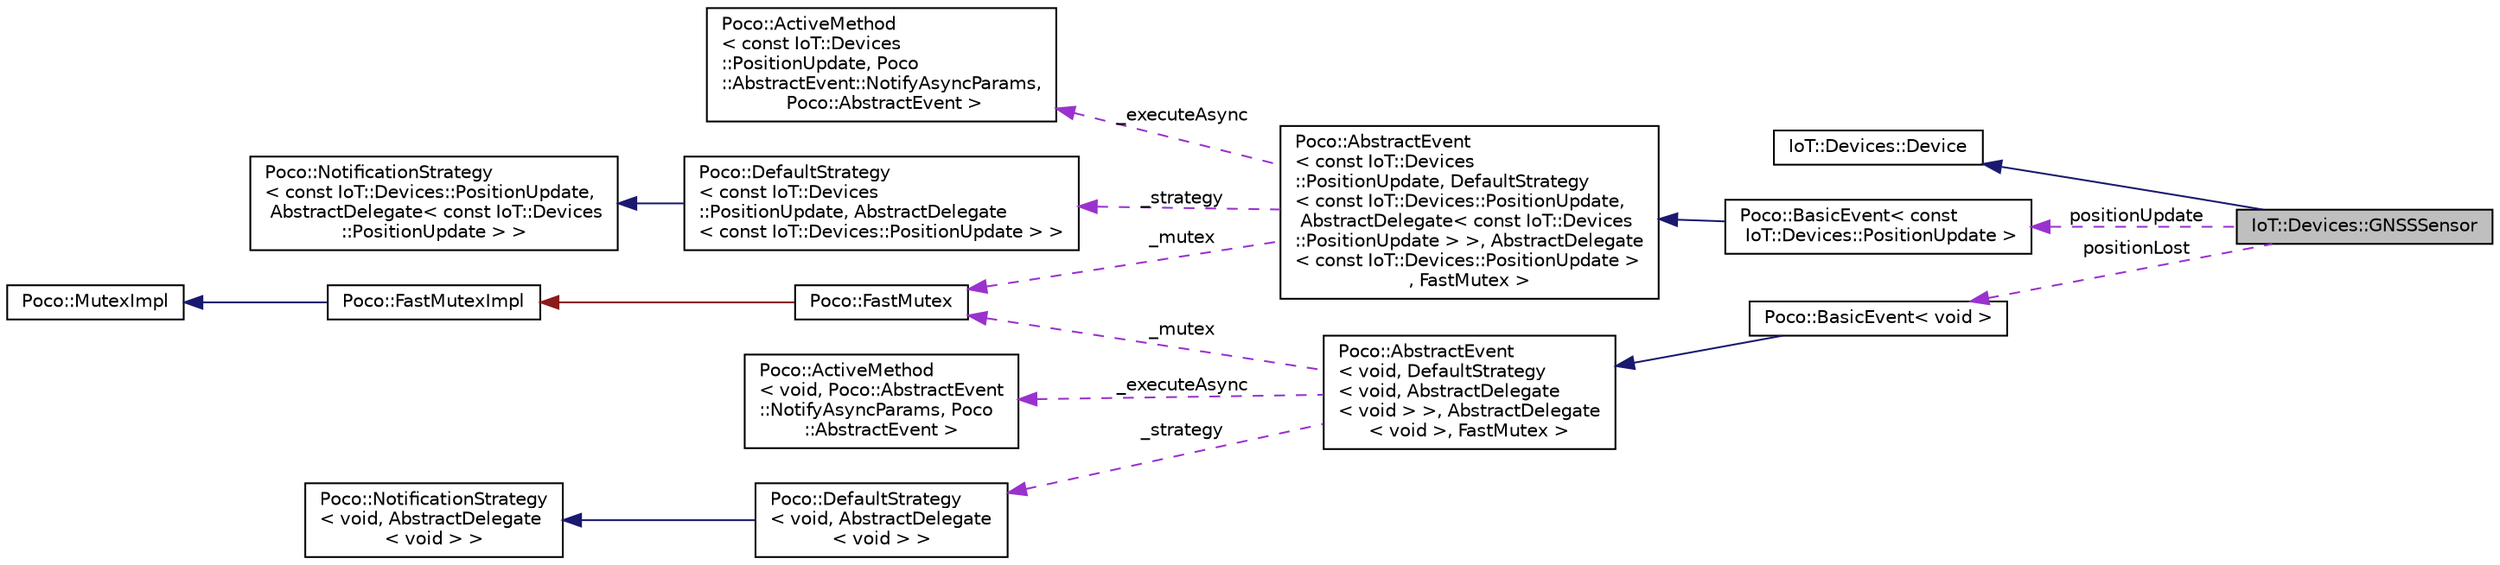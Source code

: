 digraph "IoT::Devices::GNSSSensor"
{
 // LATEX_PDF_SIZE
  edge [fontname="Helvetica",fontsize="10",labelfontname="Helvetica",labelfontsize="10"];
  node [fontname="Helvetica",fontsize="10",shape=record];
  rankdir="LR";
  Node1 [label="IoT::Devices::GNSSSensor",height=0.2,width=0.4,color="black", fillcolor="grey75", style="filled", fontcolor="black",tooltip=" "];
  Node2 -> Node1 [dir="back",color="midnightblue",fontsize="10",style="solid",fontname="Helvetica"];
  Node2 [label="IoT::Devices::Device",height=0.2,width=0.4,color="black", fillcolor="white", style="filled",URL="$classIoT_1_1Devices_1_1Device.html",tooltip=" "];
  Node3 -> Node1 [dir="back",color="darkorchid3",fontsize="10",style="dashed",label=" positionUpdate" ,fontname="Helvetica"];
  Node3 [label="Poco::BasicEvent\< const\l IoT::Devices::PositionUpdate \>",height=0.2,width=0.4,color="black", fillcolor="white", style="filled",URL="$classPoco_1_1BasicEvent.html",tooltip=" "];
  Node4 -> Node3 [dir="back",color="midnightblue",fontsize="10",style="solid",fontname="Helvetica"];
  Node4 [label="Poco::AbstractEvent\l\< const IoT::Devices\l::PositionUpdate, DefaultStrategy\l\< const IoT::Devices::PositionUpdate,\l AbstractDelegate\< const IoT::Devices\l::PositionUpdate \> \>, AbstractDelegate\l\< const IoT::Devices::PositionUpdate \>\l, FastMutex \>",height=0.2,width=0.4,color="black", fillcolor="white", style="filled",URL="$classPoco_1_1AbstractEvent.html",tooltip=" "];
  Node5 -> Node4 [dir="back",color="darkorchid3",fontsize="10",style="dashed",label=" _executeAsync" ,fontname="Helvetica"];
  Node5 [label="Poco::ActiveMethod\l\< const IoT::Devices\l::PositionUpdate, Poco\l::AbstractEvent::NotifyAsyncParams,\l Poco::AbstractEvent \>",height=0.2,width=0.4,color="black", fillcolor="white", style="filled",URL="$classPoco_1_1ActiveMethod.html",tooltip=" "];
  Node6 -> Node4 [dir="back",color="darkorchid3",fontsize="10",style="dashed",label=" _strategy" ,fontname="Helvetica"];
  Node6 [label="Poco::DefaultStrategy\l\< const IoT::Devices\l::PositionUpdate, AbstractDelegate\l\< const IoT::Devices::PositionUpdate \> \>",height=0.2,width=0.4,color="black", fillcolor="white", style="filled",URL="$classPoco_1_1DefaultStrategy.html",tooltip=" "];
  Node7 -> Node6 [dir="back",color="midnightblue",fontsize="10",style="solid",fontname="Helvetica"];
  Node7 [label="Poco::NotificationStrategy\l\< const IoT::Devices::PositionUpdate,\l AbstractDelegate\< const IoT::Devices\l::PositionUpdate \> \>",height=0.2,width=0.4,color="black", fillcolor="white", style="filled",URL="$classPoco_1_1NotificationStrategy.html",tooltip=" "];
  Node8 -> Node4 [dir="back",color="darkorchid3",fontsize="10",style="dashed",label=" _mutex" ,fontname="Helvetica"];
  Node8 [label="Poco::FastMutex",height=0.2,width=0.4,color="black", fillcolor="white", style="filled",URL="$classPoco_1_1FastMutex.html",tooltip=" "];
  Node9 -> Node8 [dir="back",color="firebrick4",fontsize="10",style="solid",fontname="Helvetica"];
  Node9 [label="Poco::FastMutexImpl",height=0.2,width=0.4,color="black", fillcolor="white", style="filled",URL="$classPoco_1_1FastMutexImpl.html",tooltip=" "];
  Node10 -> Node9 [dir="back",color="midnightblue",fontsize="10",style="solid",fontname="Helvetica"];
  Node10 [label="Poco::MutexImpl",height=0.2,width=0.4,color="black", fillcolor="white", style="filled",URL="$classPoco_1_1MutexImpl.html",tooltip=" "];
  Node11 -> Node1 [dir="back",color="darkorchid3",fontsize="10",style="dashed",label=" positionLost" ,fontname="Helvetica"];
  Node11 [label="Poco::BasicEvent\< void \>",height=0.2,width=0.4,color="black", fillcolor="white", style="filled",URL="$classPoco_1_1BasicEvent.html",tooltip=" "];
  Node12 -> Node11 [dir="back",color="midnightblue",fontsize="10",style="solid",fontname="Helvetica"];
  Node12 [label="Poco::AbstractEvent\l\< void, DefaultStrategy\l\< void, AbstractDelegate\l\< void \> \>, AbstractDelegate\l\< void \>, FastMutex \>",height=0.2,width=0.4,color="black", fillcolor="white", style="filled",URL="$classPoco_1_1AbstractEvent.html",tooltip=" "];
  Node13 -> Node12 [dir="back",color="darkorchid3",fontsize="10",style="dashed",label=" _strategy" ,fontname="Helvetica"];
  Node13 [label="Poco::DefaultStrategy\l\< void, AbstractDelegate\l\< void \> \>",height=0.2,width=0.4,color="black", fillcolor="white", style="filled",URL="$classPoco_1_1DefaultStrategy.html",tooltip=" "];
  Node14 -> Node13 [dir="back",color="midnightblue",fontsize="10",style="solid",fontname="Helvetica"];
  Node14 [label="Poco::NotificationStrategy\l\< void, AbstractDelegate\l\< void \> \>",height=0.2,width=0.4,color="black", fillcolor="white", style="filled",URL="$classPoco_1_1NotificationStrategy.html",tooltip=" "];
  Node15 -> Node12 [dir="back",color="darkorchid3",fontsize="10",style="dashed",label=" _executeAsync" ,fontname="Helvetica"];
  Node15 [label="Poco::ActiveMethod\l\< void, Poco::AbstractEvent\l::NotifyAsyncParams, Poco\l::AbstractEvent \>",height=0.2,width=0.4,color="black", fillcolor="white", style="filled",URL="$classPoco_1_1ActiveMethod.html",tooltip=" "];
  Node8 -> Node12 [dir="back",color="darkorchid3",fontsize="10",style="dashed",label=" _mutex" ,fontname="Helvetica"];
}
